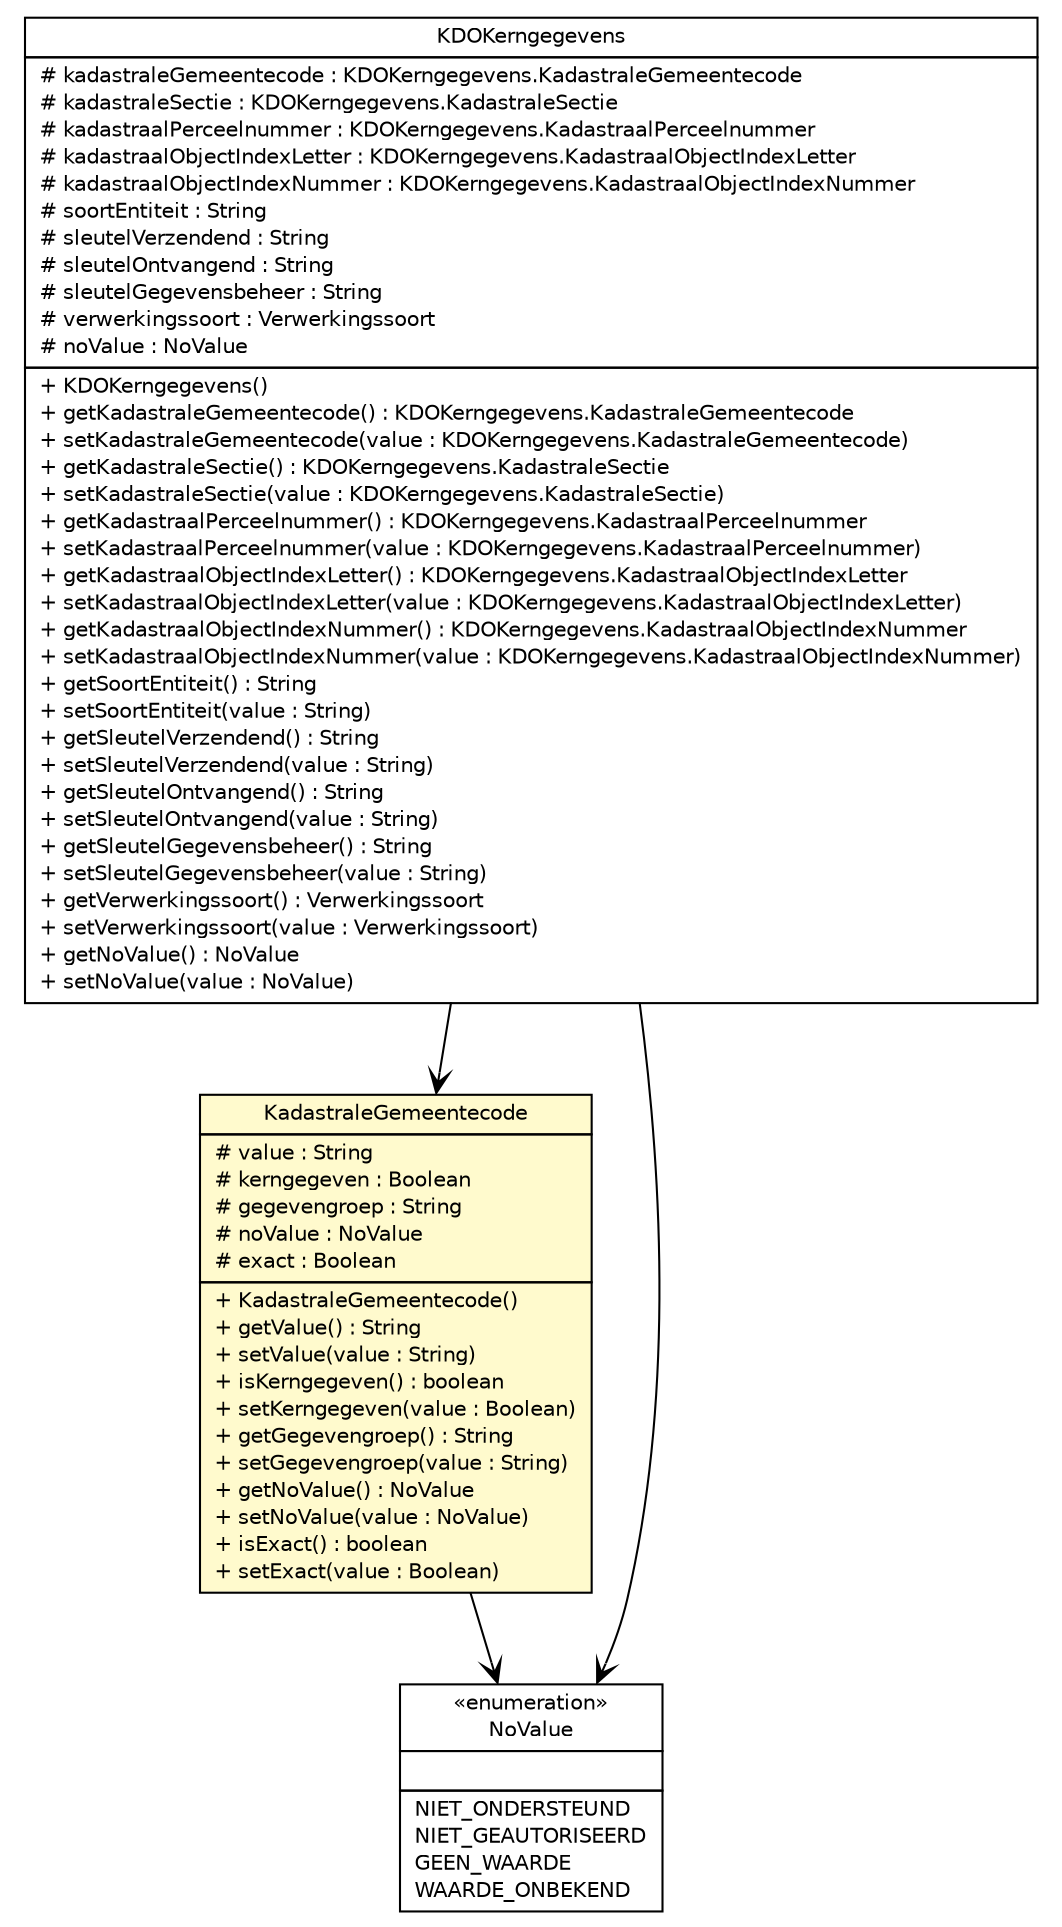 #!/usr/local/bin/dot
#
# Class diagram 
# Generated by UMLGraph version R5_6-24-gf6e263 (http://www.umlgraph.org/)
#

digraph G {
	edge [fontname="Helvetica",fontsize=10,labelfontname="Helvetica",labelfontsize=10];
	node [fontname="Helvetica",fontsize=10,shape=plaintext];
	nodesep=0.25;
	ranksep=0.5;
	// nl.egem.stuf.sector.bg._0204.KDOKerngegevens
	c90720 [label=<<table title="nl.egem.stuf.sector.bg._0204.KDOKerngegevens" border="0" cellborder="1" cellspacing="0" cellpadding="2" port="p" href="./KDOKerngegevens.html">
		<tr><td><table border="0" cellspacing="0" cellpadding="1">
<tr><td align="center" balign="center"> KDOKerngegevens </td></tr>
		</table></td></tr>
		<tr><td><table border="0" cellspacing="0" cellpadding="1">
<tr><td align="left" balign="left"> # kadastraleGemeentecode : KDOKerngegevens.KadastraleGemeentecode </td></tr>
<tr><td align="left" balign="left"> # kadastraleSectie : KDOKerngegevens.KadastraleSectie </td></tr>
<tr><td align="left" balign="left"> # kadastraalPerceelnummer : KDOKerngegevens.KadastraalPerceelnummer </td></tr>
<tr><td align="left" balign="left"> # kadastraalObjectIndexLetter : KDOKerngegevens.KadastraalObjectIndexLetter </td></tr>
<tr><td align="left" balign="left"> # kadastraalObjectIndexNummer : KDOKerngegevens.KadastraalObjectIndexNummer </td></tr>
<tr><td align="left" balign="left"> # soortEntiteit : String </td></tr>
<tr><td align="left" balign="left"> # sleutelVerzendend : String </td></tr>
<tr><td align="left" balign="left"> # sleutelOntvangend : String </td></tr>
<tr><td align="left" balign="left"> # sleutelGegevensbeheer : String </td></tr>
<tr><td align="left" balign="left"> # verwerkingssoort : Verwerkingssoort </td></tr>
<tr><td align="left" balign="left"> # noValue : NoValue </td></tr>
		</table></td></tr>
		<tr><td><table border="0" cellspacing="0" cellpadding="1">
<tr><td align="left" balign="left"> + KDOKerngegevens() </td></tr>
<tr><td align="left" balign="left"> + getKadastraleGemeentecode() : KDOKerngegevens.KadastraleGemeentecode </td></tr>
<tr><td align="left" balign="left"> + setKadastraleGemeentecode(value : KDOKerngegevens.KadastraleGemeentecode) </td></tr>
<tr><td align="left" balign="left"> + getKadastraleSectie() : KDOKerngegevens.KadastraleSectie </td></tr>
<tr><td align="left" balign="left"> + setKadastraleSectie(value : KDOKerngegevens.KadastraleSectie) </td></tr>
<tr><td align="left" balign="left"> + getKadastraalPerceelnummer() : KDOKerngegevens.KadastraalPerceelnummer </td></tr>
<tr><td align="left" balign="left"> + setKadastraalPerceelnummer(value : KDOKerngegevens.KadastraalPerceelnummer) </td></tr>
<tr><td align="left" balign="left"> + getKadastraalObjectIndexLetter() : KDOKerngegevens.KadastraalObjectIndexLetter </td></tr>
<tr><td align="left" balign="left"> + setKadastraalObjectIndexLetter(value : KDOKerngegevens.KadastraalObjectIndexLetter) </td></tr>
<tr><td align="left" balign="left"> + getKadastraalObjectIndexNummer() : KDOKerngegevens.KadastraalObjectIndexNummer </td></tr>
<tr><td align="left" balign="left"> + setKadastraalObjectIndexNummer(value : KDOKerngegevens.KadastraalObjectIndexNummer) </td></tr>
<tr><td align="left" balign="left"> + getSoortEntiteit() : String </td></tr>
<tr><td align="left" balign="left"> + setSoortEntiteit(value : String) </td></tr>
<tr><td align="left" balign="left"> + getSleutelVerzendend() : String </td></tr>
<tr><td align="left" balign="left"> + setSleutelVerzendend(value : String) </td></tr>
<tr><td align="left" balign="left"> + getSleutelOntvangend() : String </td></tr>
<tr><td align="left" balign="left"> + setSleutelOntvangend(value : String) </td></tr>
<tr><td align="left" balign="left"> + getSleutelGegevensbeheer() : String </td></tr>
<tr><td align="left" balign="left"> + setSleutelGegevensbeheer(value : String) </td></tr>
<tr><td align="left" balign="left"> + getVerwerkingssoort() : Verwerkingssoort </td></tr>
<tr><td align="left" balign="left"> + setVerwerkingssoort(value : Verwerkingssoort) </td></tr>
<tr><td align="left" balign="left"> + getNoValue() : NoValue </td></tr>
<tr><td align="left" balign="left"> + setNoValue(value : NoValue) </td></tr>
		</table></td></tr>
		</table>>, URL="./KDOKerngegevens.html", fontname="Helvetica", fontcolor="black", fontsize=10.0];
	// nl.egem.stuf.sector.bg._0204.KDOKerngegevens.KadastraleGemeentecode
	c90724 [label=<<table title="nl.egem.stuf.sector.bg._0204.KDOKerngegevens.KadastraleGemeentecode" border="0" cellborder="1" cellspacing="0" cellpadding="2" port="p" bgcolor="lemonChiffon" href="./KDOKerngegevens.KadastraleGemeentecode.html">
		<tr><td><table border="0" cellspacing="0" cellpadding="1">
<tr><td align="center" balign="center"> KadastraleGemeentecode </td></tr>
		</table></td></tr>
		<tr><td><table border="0" cellspacing="0" cellpadding="1">
<tr><td align="left" balign="left"> # value : String </td></tr>
<tr><td align="left" balign="left"> # kerngegeven : Boolean </td></tr>
<tr><td align="left" balign="left"> # gegevengroep : String </td></tr>
<tr><td align="left" balign="left"> # noValue : NoValue </td></tr>
<tr><td align="left" balign="left"> # exact : Boolean </td></tr>
		</table></td></tr>
		<tr><td><table border="0" cellspacing="0" cellpadding="1">
<tr><td align="left" balign="left"> + KadastraleGemeentecode() </td></tr>
<tr><td align="left" balign="left"> + getValue() : String </td></tr>
<tr><td align="left" balign="left"> + setValue(value : String) </td></tr>
<tr><td align="left" balign="left"> + isKerngegeven() : boolean </td></tr>
<tr><td align="left" balign="left"> + setKerngegeven(value : Boolean) </td></tr>
<tr><td align="left" balign="left"> + getGegevengroep() : String </td></tr>
<tr><td align="left" balign="left"> + setGegevengroep(value : String) </td></tr>
<tr><td align="left" balign="left"> + getNoValue() : NoValue </td></tr>
<tr><td align="left" balign="left"> + setNoValue(value : NoValue) </td></tr>
<tr><td align="left" balign="left"> + isExact() : boolean </td></tr>
<tr><td align="left" balign="left"> + setExact(value : Boolean) </td></tr>
		</table></td></tr>
		</table>>, URL="./KDOKerngegevens.KadastraleGemeentecode.html", fontname="Helvetica", fontcolor="black", fontsize=10.0];
	// nl.egem.stuf.stuf0204.NoValue
	c91066 [label=<<table title="nl.egem.stuf.stuf0204.NoValue" border="0" cellborder="1" cellspacing="0" cellpadding="2" port="p" href="../../../stuf0204/NoValue.html">
		<tr><td><table border="0" cellspacing="0" cellpadding="1">
<tr><td align="center" balign="center"> &#171;enumeration&#187; </td></tr>
<tr><td align="center" balign="center"> NoValue </td></tr>
		</table></td></tr>
		<tr><td><table border="0" cellspacing="0" cellpadding="1">
<tr><td align="left" balign="left">  </td></tr>
		</table></td></tr>
		<tr><td><table border="0" cellspacing="0" cellpadding="1">
<tr><td align="left" balign="left"> NIET_ONDERSTEUND </td></tr>
<tr><td align="left" balign="left"> NIET_GEAUTORISEERD </td></tr>
<tr><td align="left" balign="left"> GEEN_WAARDE </td></tr>
<tr><td align="left" balign="left"> WAARDE_ONBEKEND </td></tr>
		</table></td></tr>
		</table>>, URL="../../../stuf0204/NoValue.html", fontname="Helvetica", fontcolor="black", fontsize=10.0];
	// nl.egem.stuf.sector.bg._0204.KDOKerngegevens NAVASSOC nl.egem.stuf.sector.bg._0204.KDOKerngegevens.KadastraleGemeentecode
	c90720:p -> c90724:p [taillabel="", label="", headlabel="", fontname="Helvetica", fontcolor="black", fontsize=10.0, color="black", arrowhead=open];
	// nl.egem.stuf.sector.bg._0204.KDOKerngegevens NAVASSOC nl.egem.stuf.stuf0204.NoValue
	c90720:p -> c91066:p [taillabel="", label="", headlabel="", fontname="Helvetica", fontcolor="black", fontsize=10.0, color="black", arrowhead=open];
	// nl.egem.stuf.sector.bg._0204.KDOKerngegevens.KadastraleGemeentecode NAVASSOC nl.egem.stuf.stuf0204.NoValue
	c90724:p -> c91066:p [taillabel="", label="", headlabel="", fontname="Helvetica", fontcolor="black", fontsize=10.0, color="black", arrowhead=open];
}

